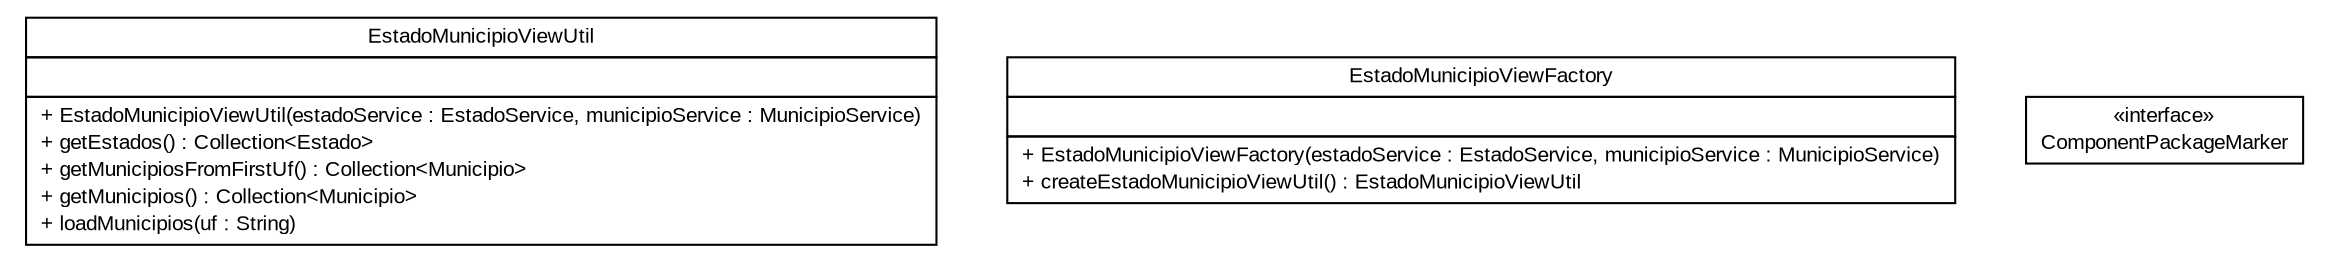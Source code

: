 #!/usr/local/bin/dot
#
# Class diagram 
# Generated by UMLGraph version R5_6 (http://www.umlgraph.org/)
#

digraph G {
	edge [fontname="arial",fontsize=10,labelfontname="arial",labelfontsize=10];
	node [fontname="arial",fontsize=10,shape=plaintext];
	nodesep=0.25;
	ranksep=0.5;
	// br.gov.to.sefaz.presentation.component.EstadoMunicipioViewUtil
	c0 [label=<<table title="br.gov.to.sefaz.presentation.component.EstadoMunicipioViewUtil" border="0" cellborder="1" cellspacing="0" cellpadding="2" port="p" href="./EstadoMunicipioViewUtil.html">
		<tr><td><table border="0" cellspacing="0" cellpadding="1">
<tr><td align="center" balign="center"> EstadoMunicipioViewUtil </td></tr>
		</table></td></tr>
		<tr><td><table border="0" cellspacing="0" cellpadding="1">
<tr><td align="left" balign="left">  </td></tr>
		</table></td></tr>
		<tr><td><table border="0" cellspacing="0" cellpadding="1">
<tr><td align="left" balign="left"> + EstadoMunicipioViewUtil(estadoService : EstadoService, municipioService : MunicipioService) </td></tr>
<tr><td align="left" balign="left"> + getEstados() : Collection&lt;Estado&gt; </td></tr>
<tr><td align="left" balign="left"> + getMunicipiosFromFirstUf() : Collection&lt;Municipio&gt; </td></tr>
<tr><td align="left" balign="left"> + getMunicipios() : Collection&lt;Municipio&gt; </td></tr>
<tr><td align="left" balign="left"> + loadMunicipios(uf : String) </td></tr>
		</table></td></tr>
		</table>>, URL="./EstadoMunicipioViewUtil.html", fontname="arial", fontcolor="black", fontsize=10.0];
	// br.gov.to.sefaz.presentation.component.EstadoMunicipioViewFactory
	c1 [label=<<table title="br.gov.to.sefaz.presentation.component.EstadoMunicipioViewFactory" border="0" cellborder="1" cellspacing="0" cellpadding="2" port="p" href="./EstadoMunicipioViewFactory.html">
		<tr><td><table border="0" cellspacing="0" cellpadding="1">
<tr><td align="center" balign="center"> EstadoMunicipioViewFactory </td></tr>
		</table></td></tr>
		<tr><td><table border="0" cellspacing="0" cellpadding="1">
<tr><td align="left" balign="left">  </td></tr>
		</table></td></tr>
		<tr><td><table border="0" cellspacing="0" cellpadding="1">
<tr><td align="left" balign="left"> + EstadoMunicipioViewFactory(estadoService : EstadoService, municipioService : MunicipioService) </td></tr>
<tr><td align="left" balign="left"> + createEstadoMunicipioViewUtil() : EstadoMunicipioViewUtil </td></tr>
		</table></td></tr>
		</table>>, URL="./EstadoMunicipioViewFactory.html", fontname="arial", fontcolor="black", fontsize=10.0];
	// br.gov.to.sefaz.presentation.component.ComponentPackageMarker
	c2 [label=<<table title="br.gov.to.sefaz.presentation.component.ComponentPackageMarker" border="0" cellborder="1" cellspacing="0" cellpadding="2" port="p" href="./ComponentPackageMarker.html">
		<tr><td><table border="0" cellspacing="0" cellpadding="1">
<tr><td align="center" balign="center"> &#171;interface&#187; </td></tr>
<tr><td align="center" balign="center"> ComponentPackageMarker </td></tr>
		</table></td></tr>
		</table>>, URL="./ComponentPackageMarker.html", fontname="arial", fontcolor="black", fontsize=10.0];
}

